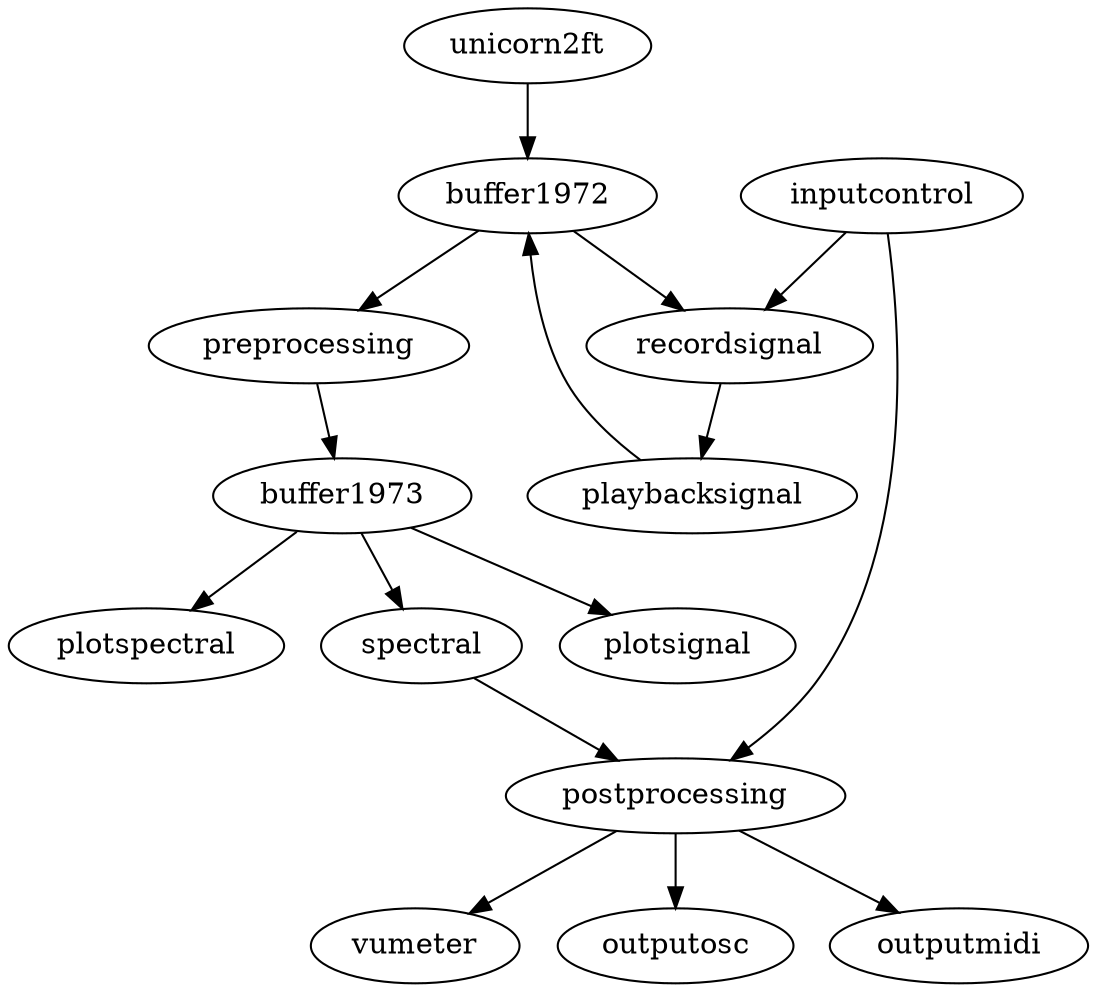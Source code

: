 # To convert this into a bitmap representation, do this
#   dot -Tpng -o patch.png patch.dot
#
digraph {
  unicorn2ft -> buffer1972;

  buffer1972 -> recordsignal;
  playbacksignal -> buffer1972;
  buffer1972 -> preprocessing -> buffer1973;
  recordsignal -> playbacksignal;

  buffer1973 -> plotsignal;
  buffer1973 -> plotspectral;
  buffer1973 -> spectral;

  spectral -> postprocessing;
  
  inputcontrol -> recordsignal;
  inputcontrol -> postprocessing;

  postprocessing -> vumeter;
  postprocessing -> outputosc;
  postprocessing -> outputmidi;
}
